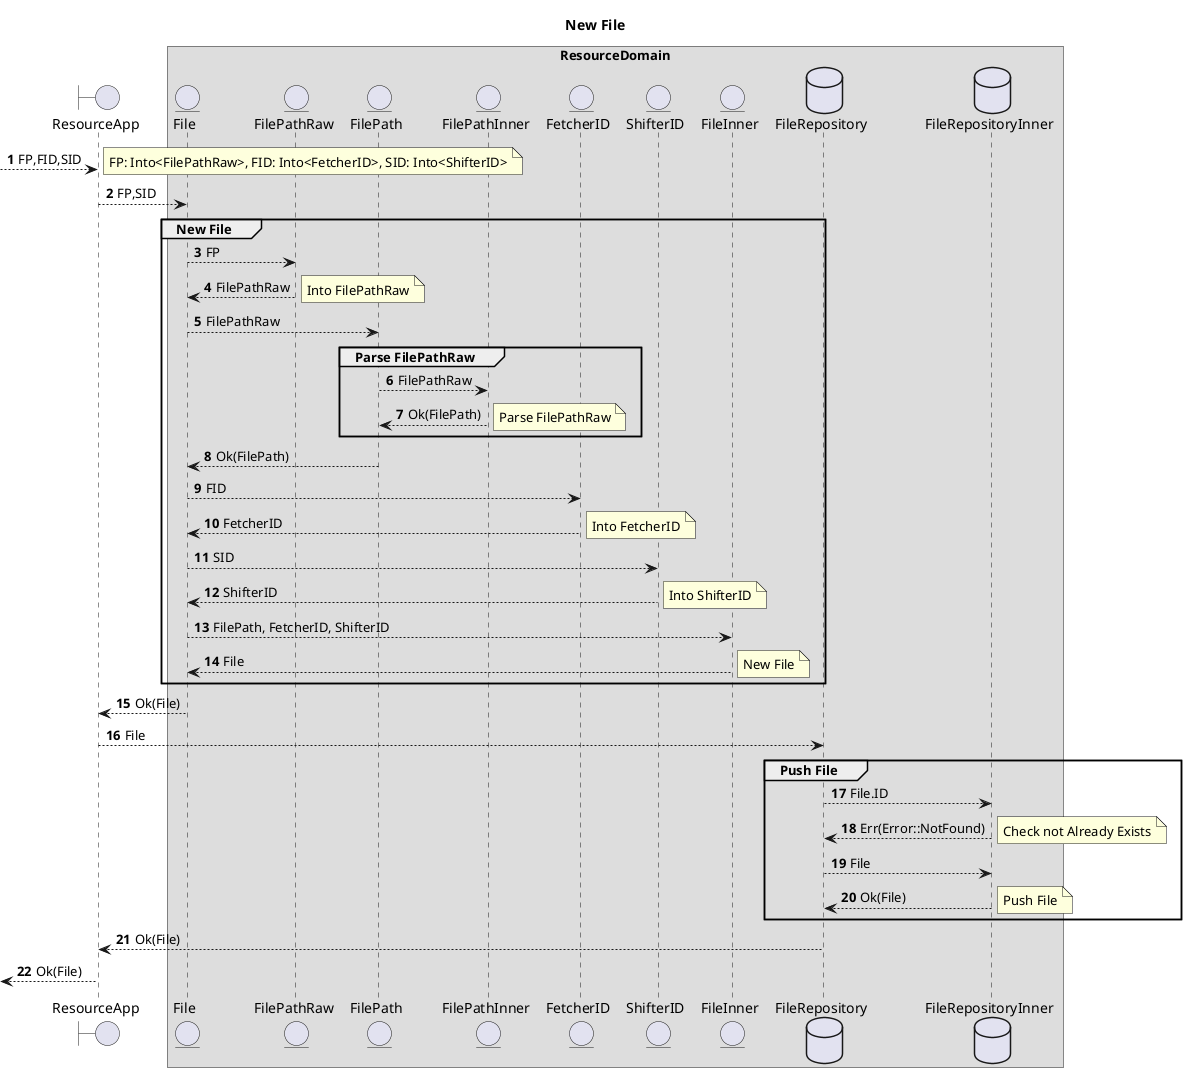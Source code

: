 @startuml
title New File
autonumber

boundary ResourceApp
entity File
entity FilePathRaw
entity FilePath
entity FilePathInner
entity FetcherID
entity ShifterID
entity FileInner
database FileRepository
database FileRepositoryInner
box ResourceDomain
    participant File
    participant FilePathRaw
    participant FilePath
    participant FilePathInner
    participant FetcherID
    participant ShifterID
    participant FileInner
    participant FileRepository
    participant FileRepositoryInner
end box

--> ResourceApp : FP,FID,SID
note right: FP: Into<FilePathRaw>, FID: Into<FetcherID>, SID: Into<ShifterID>
ResourceApp --> File : FP,SID
group New File
    File --> FilePathRaw : FP
    File <-- FilePathRaw : FilePathRaw
    note right: Into FilePathRaw
    File --> FilePath : FilePathRaw
    group Parse FilePathRaw
        FilePath --> FilePathInner : FilePathRaw
        FilePath <-- FilePathInner : Ok(FilePath)
        note right: Parse FilePathRaw
    end
    File <-- FilePath : Ok(FilePath)
    File --> FetcherID : FID
    File <-- FetcherID : FetcherID
    note right: Into FetcherID
    File --> ShifterID : SID
    File <-- ShifterID : ShifterID
    note right: Into ShifterID
    File --> FileInner : FilePath, FetcherID, ShifterID
    File <-- FileInner : File
    note right: New File
end
ResourceApp <-- File : Ok(File)
ResourceApp --> FileRepository : File
group Push File
    FileRepository --> FileRepositoryInner : File.ID
    FileRepository <-- FileRepositoryInner : Err(Error::NotFound)
    note right: Check not Already Exists
    FileRepository --> FileRepositoryInner : File
    FileRepository <-- FileRepositoryInner : Ok(File)
    note right: Push File
end
ResourceApp <-- FileRepository : Ok(File)
<-- ResourceApp : Ok(File)

@enduml